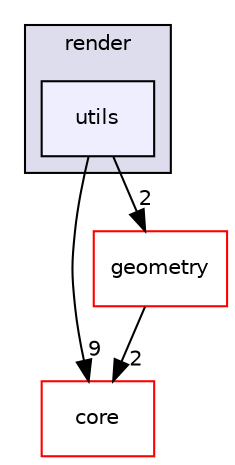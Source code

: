 digraph "platform/engines/ospray/ispc/render/utils" {
  compound=true
  node [ fontsize="10", fontname="Helvetica"];
  edge [ labelfontsize="10", labelfontname="Helvetica"];
  subgraph clusterdir_21d70d98358f1d3290c79438f1b2a00a {
    graph [ bgcolor="#ddddee", pencolor="black", label="render" fontname="Helvetica", fontsize="10", URL="dir_21d70d98358f1d3290c79438f1b2a00a.html"]
  dir_4b2606a1657530b417d061964a560d66 [shape=box, label="utils", style="filled", fillcolor="#eeeeff", pencolor="black", URL="dir_4b2606a1657530b417d061964a560d66.html"];
  }
  dir_3066efc1f4040d52e90bf8a29ab3f16b [shape=box label="core" fillcolor="white" style="filled" color="red" URL="dir_3066efc1f4040d52e90bf8a29ab3f16b.html"];
  dir_dcd983c6950eb27cd4bec618fc5fcccd [shape=box label="geometry" fillcolor="white" style="filled" color="red" URL="dir_dcd983c6950eb27cd4bec618fc5fcccd.html"];
  dir_4b2606a1657530b417d061964a560d66->dir_3066efc1f4040d52e90bf8a29ab3f16b [headlabel="9", labeldistance=1.5 headhref="dir_000111_000067.html"];
  dir_4b2606a1657530b417d061964a560d66->dir_dcd983c6950eb27cd4bec618fc5fcccd [headlabel="2", labeldistance=1.5 headhref="dir_000111_000102.html"];
  dir_dcd983c6950eb27cd4bec618fc5fcccd->dir_3066efc1f4040d52e90bf8a29ab3f16b [headlabel="2", labeldistance=1.5 headhref="dir_000102_000067.html"];
}
